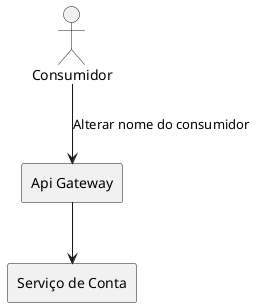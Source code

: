 @startuml
' Definições
actor Consumidor
rectangle "Api Gateway" as ApiGateway
rectangle "Serviço de Conta" as ContaServico

' Relação
Consumidor --> ApiGateway : Alterar nome do consumidor
ApiGateway --> ContaServico
@enduml